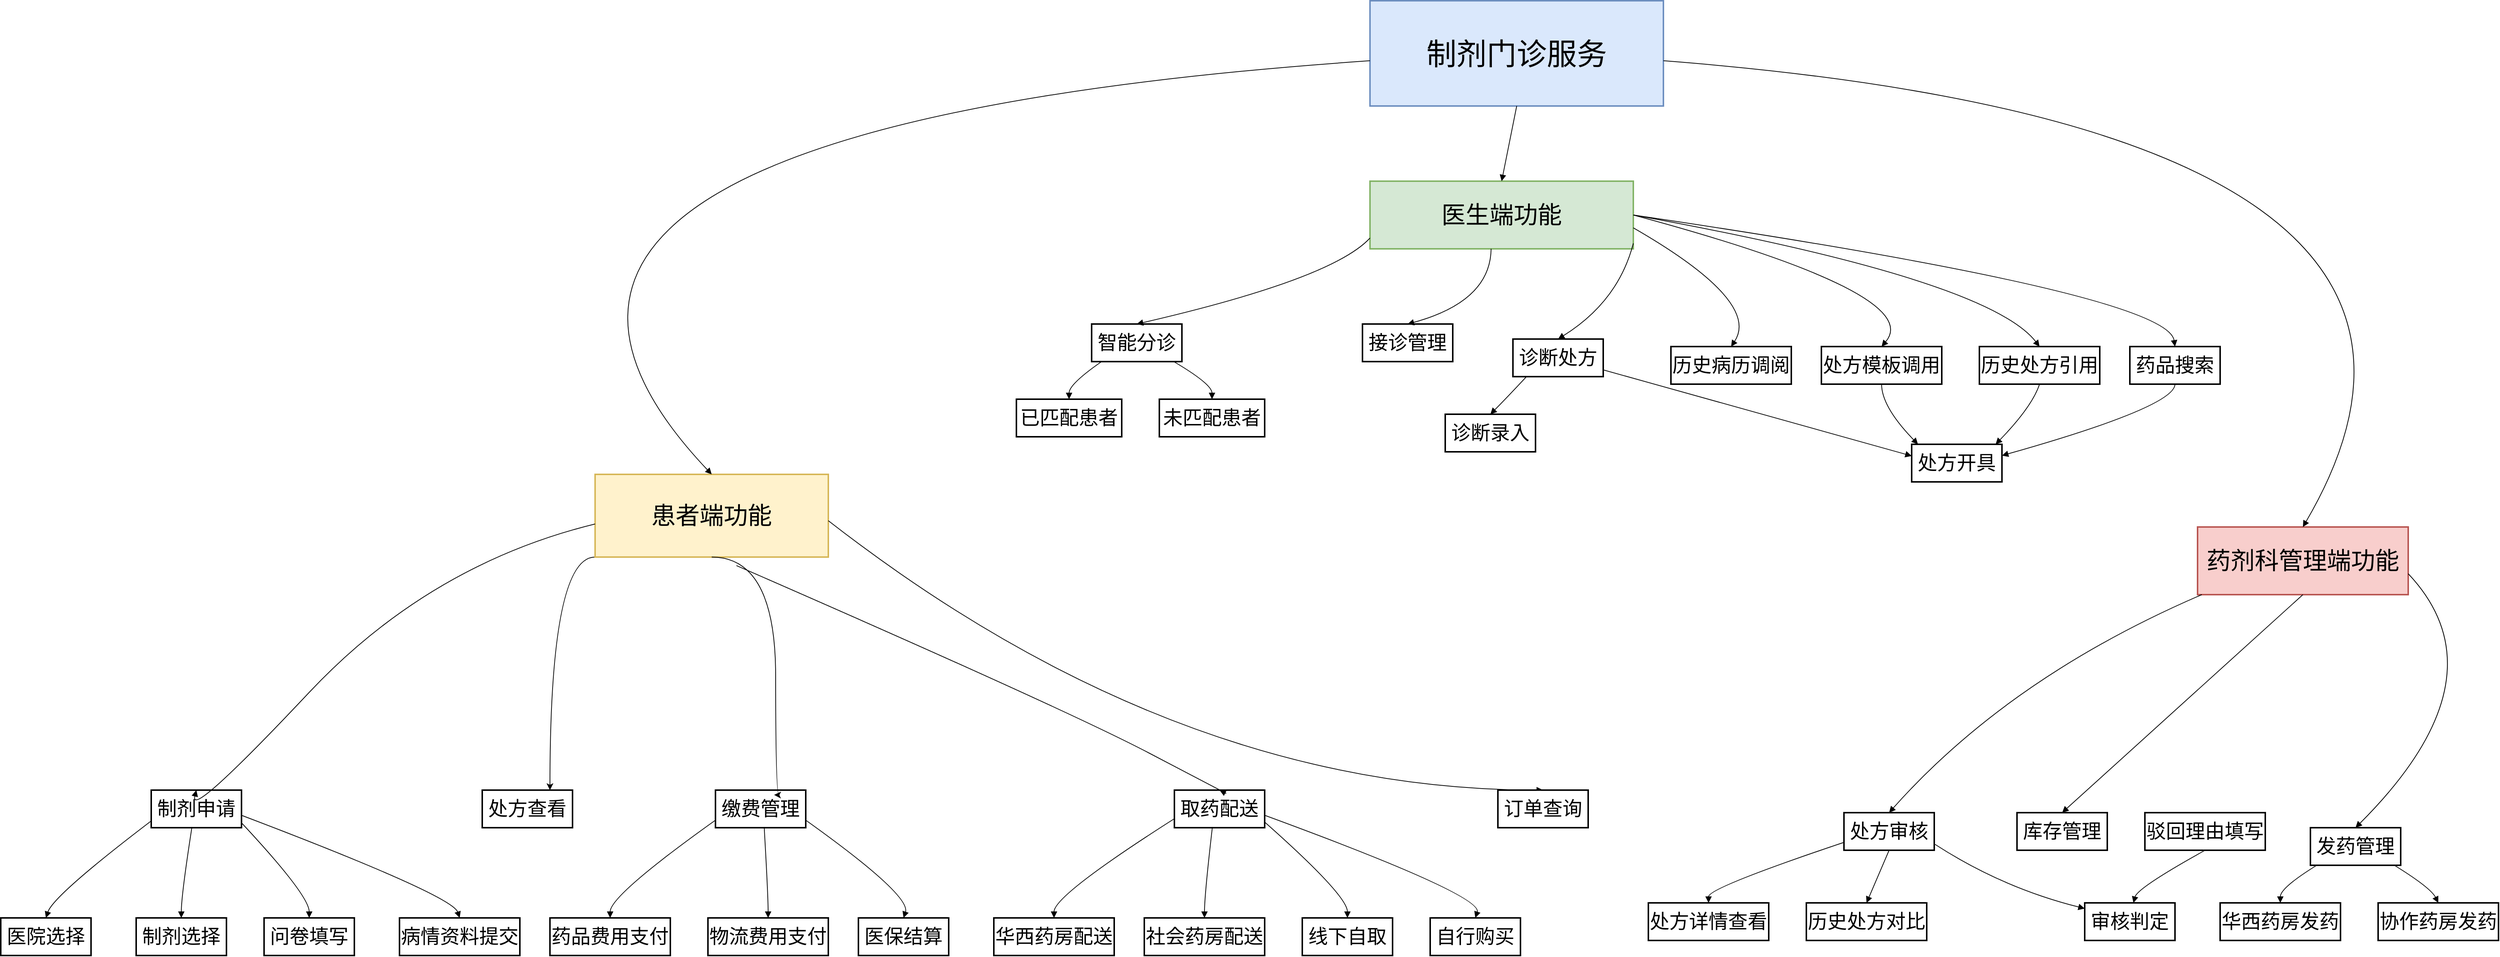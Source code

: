 <mxfile version="27.1.3" pages="2">
  <diagram name="第 1 页" id="2c6VAiDTs5uEBKU6EWW7">
    <mxGraphModel dx="3466" dy="1726" grid="1" gridSize="10" guides="1" tooltips="1" connect="1" arrows="1" fold="1" page="1" pageScale="1" pageWidth="827" pageHeight="1169" math="0" shadow="0">
      <root>
        <mxCell id="0" />
        <mxCell id="1" parent="0" />
        <mxCell id="IF8sYzZvy4wnzW-4cJR5-2" value="制剂门诊服务" style="whiteSpace=wrap;strokeWidth=2;fontSize=40;fillColor=#dae8fc;strokeColor=#6c8ebf;" vertex="1" parent="1">
          <mxGeometry x="2270" y="30" width="390" height="140" as="geometry" />
        </mxCell>
        <mxCell id="IF8sYzZvy4wnzW-4cJR5-90" style="edgeStyle=orthogonalEdgeStyle;rounded=0;orthogonalLoop=1;jettySize=auto;html=1;entryX=0.75;entryY=0;entryDx=0;entryDy=0;curved=1;exitX=0;exitY=1;exitDx=0;exitDy=0;" edge="1" parent="1" source="IF8sYzZvy4wnzW-4cJR5-3" target="IF8sYzZvy4wnzW-4cJR5-7">
          <mxGeometry relative="1" as="geometry">
            <Array as="points">
              <mxPoint x="1180" y="770" />
            </Array>
          </mxGeometry>
        </mxCell>
        <mxCell id="IF8sYzZvy4wnzW-4cJR5-3" value="患者端功能" style="whiteSpace=wrap;strokeWidth=2;fillColor=#fff2cc;strokeColor=#d6b656;fontSize=32;" vertex="1" parent="1">
          <mxGeometry x="1240" y="660" width="310" height="110" as="geometry" />
        </mxCell>
        <mxCell id="IF8sYzZvy4wnzW-4cJR5-4" value="医生端功能" style="whiteSpace=wrap;strokeWidth=2;fillColor=#d5e8d4;strokeColor=#82b366;fontSize=32;" vertex="1" parent="1">
          <mxGeometry x="2270" y="270" width="350" height="90" as="geometry" />
        </mxCell>
        <mxCell id="IF8sYzZvy4wnzW-4cJR5-5" value="药剂科管理端功能" style="whiteSpace=wrap;strokeWidth=2;fillColor=#f8cecc;strokeColor=#b85450;fontSize=32;" vertex="1" parent="1">
          <mxGeometry x="3370" y="730" width="280" height="90" as="geometry" />
        </mxCell>
        <mxCell id="IF8sYzZvy4wnzW-4cJR5-6" value="制剂申请" style="whiteSpace=wrap;strokeWidth=2;fontSize=26;" vertex="1" parent="1">
          <mxGeometry x="650" y="1080" width="120" height="50" as="geometry" />
        </mxCell>
        <mxCell id="IF8sYzZvy4wnzW-4cJR5-7" value="处方查看" style="whiteSpace=wrap;strokeWidth=2;fontSize=26;" vertex="1" parent="1">
          <mxGeometry x="1090" y="1080" width="120" height="50" as="geometry" />
        </mxCell>
        <mxCell id="IF8sYzZvy4wnzW-4cJR5-8" value="缴费管理" style="whiteSpace=wrap;strokeWidth=2;fontSize=26;" vertex="1" parent="1">
          <mxGeometry x="1400" y="1080" width="120" height="50" as="geometry" />
        </mxCell>
        <mxCell id="IF8sYzZvy4wnzW-4cJR5-9" value="取药配送" style="whiteSpace=wrap;strokeWidth=2;fontSize=26;" vertex="1" parent="1">
          <mxGeometry x="2010" y="1080" width="120" height="50" as="geometry" />
        </mxCell>
        <mxCell id="IF8sYzZvy4wnzW-4cJR5-11" value="医院选择" style="whiteSpace=wrap;strokeWidth=2;fontSize=26;" vertex="1" parent="1">
          <mxGeometry x="450" y="1250" width="120" height="50" as="geometry" />
        </mxCell>
        <mxCell id="IF8sYzZvy4wnzW-4cJR5-12" value="制剂选择" style="whiteSpace=wrap;strokeWidth=2;fontSize=26;" vertex="1" parent="1">
          <mxGeometry x="630" y="1250" width="120" height="50" as="geometry" />
        </mxCell>
        <mxCell id="IF8sYzZvy4wnzW-4cJR5-13" value="问卷填写" style="whiteSpace=wrap;strokeWidth=2;fontSize=26;" vertex="1" parent="1">
          <mxGeometry x="800" y="1250" width="120" height="50" as="geometry" />
        </mxCell>
        <mxCell id="IF8sYzZvy4wnzW-4cJR5-14" value="病情资料提交" style="whiteSpace=wrap;strokeWidth=2;fontSize=26;" vertex="1" parent="1">
          <mxGeometry x="980" y="1250" width="160" height="50" as="geometry" />
        </mxCell>
        <mxCell id="IF8sYzZvy4wnzW-4cJR5-15" value="药品费用支付" style="whiteSpace=wrap;strokeWidth=2;fontSize=26;" vertex="1" parent="1">
          <mxGeometry x="1180" y="1250" width="160" height="50" as="geometry" />
        </mxCell>
        <mxCell id="IF8sYzZvy4wnzW-4cJR5-16" value="物流费用支付" style="whiteSpace=wrap;strokeWidth=2;fontSize=26;" vertex="1" parent="1">
          <mxGeometry x="1390" y="1250" width="160" height="50" as="geometry" />
        </mxCell>
        <mxCell id="IF8sYzZvy4wnzW-4cJR5-17" value="医保结算" style="whiteSpace=wrap;strokeWidth=2;fontSize=26;" vertex="1" parent="1">
          <mxGeometry x="1590" y="1250" width="120" height="50" as="geometry" />
        </mxCell>
        <mxCell id="IF8sYzZvy4wnzW-4cJR5-18" value="华西药房配送" style="whiteSpace=wrap;strokeWidth=2;fontSize=26;" vertex="1" parent="1">
          <mxGeometry x="1770" y="1250" width="160" height="50" as="geometry" />
        </mxCell>
        <mxCell id="IF8sYzZvy4wnzW-4cJR5-19" value="社会药房配送" style="whiteSpace=wrap;strokeWidth=2;fontSize=26;" vertex="1" parent="1">
          <mxGeometry x="1970" y="1250" width="160" height="50" as="geometry" />
        </mxCell>
        <mxCell id="IF8sYzZvy4wnzW-4cJR5-20" value="线下自取" style="whiteSpace=wrap;strokeWidth=2;fontSize=26;" vertex="1" parent="1">
          <mxGeometry x="2180" y="1250" width="120" height="50" as="geometry" />
        </mxCell>
        <mxCell id="IF8sYzZvy4wnzW-4cJR5-21" value="自行购买" style="whiteSpace=wrap;strokeWidth=2;fontSize=26;" vertex="1" parent="1">
          <mxGeometry x="2350" y="1250" width="120" height="50" as="geometry" />
        </mxCell>
        <mxCell id="IF8sYzZvy4wnzW-4cJR5-22" value="智能分诊" style="whiteSpace=wrap;strokeWidth=2;fontSize=26;" vertex="1" parent="1">
          <mxGeometry x="1900" y="460" width="120" height="50" as="geometry" />
        </mxCell>
        <mxCell id="IF8sYzZvy4wnzW-4cJR5-23" value="接诊管理" style="whiteSpace=wrap;strokeWidth=2;fontSize=26;" vertex="1" parent="1">
          <mxGeometry x="2260" y="460" width="120" height="50" as="geometry" />
        </mxCell>
        <mxCell id="IF8sYzZvy4wnzW-4cJR5-24" value="诊断处方" style="whiteSpace=wrap;strokeWidth=2;fontSize=26;" vertex="1" parent="1">
          <mxGeometry x="2460" y="480" width="120" height="50" as="geometry" />
        </mxCell>
        <mxCell id="IF8sYzZvy4wnzW-4cJR5-25" value="历史病历调阅" style="whiteSpace=wrap;strokeWidth=2;fontSize=26;" vertex="1" parent="1">
          <mxGeometry x="2670" y="490" width="160" height="50" as="geometry" />
        </mxCell>
        <mxCell id="IF8sYzZvy4wnzW-4cJR5-26" value="已匹配患者" style="whiteSpace=wrap;strokeWidth=2;fontSize=26;" vertex="1" parent="1">
          <mxGeometry x="1800" y="560" width="140" height="50" as="geometry" />
        </mxCell>
        <mxCell id="IF8sYzZvy4wnzW-4cJR5-27" value="未匹配患者" style="whiteSpace=wrap;strokeWidth=2;fontSize=26;" vertex="1" parent="1">
          <mxGeometry x="1990" y="560" width="140" height="50" as="geometry" />
        </mxCell>
        <mxCell id="IF8sYzZvy4wnzW-4cJR5-28" value="诊断录入" style="whiteSpace=wrap;strokeWidth=2;fontSize=26;" vertex="1" parent="1">
          <mxGeometry x="2370" y="580" width="120" height="50" as="geometry" />
        </mxCell>
        <mxCell id="IF8sYzZvy4wnzW-4cJR5-29" value="处方开具" style="whiteSpace=wrap;strokeWidth=2;fontSize=26;" vertex="1" parent="1">
          <mxGeometry x="2990" y="620" width="120" height="50" as="geometry" />
        </mxCell>
        <mxCell id="IF8sYzZvy4wnzW-4cJR5-30" value="处方模板调用" style="whiteSpace=wrap;strokeWidth=2;fontSize=26;" vertex="1" parent="1">
          <mxGeometry x="2870" y="490" width="160" height="50" as="geometry" />
        </mxCell>
        <mxCell id="IF8sYzZvy4wnzW-4cJR5-31" value="历史处方引用" style="whiteSpace=wrap;strokeWidth=2;fontSize=26;" vertex="1" parent="1">
          <mxGeometry x="3080" y="490" width="160" height="50" as="geometry" />
        </mxCell>
        <mxCell id="IF8sYzZvy4wnzW-4cJR5-32" value="药品搜索" style="whiteSpace=wrap;strokeWidth=2;fontSize=26;" vertex="1" parent="1">
          <mxGeometry x="3280" y="490" width="120" height="50" as="geometry" />
        </mxCell>
        <mxCell id="IF8sYzZvy4wnzW-4cJR5-33" value="处方审核" style="whiteSpace=wrap;strokeWidth=2;fontSize=26;" vertex="1" parent="1">
          <mxGeometry x="2900" y="1110" width="120" height="50" as="geometry" />
        </mxCell>
        <mxCell id="IF8sYzZvy4wnzW-4cJR5-34" value="库存管理" style="whiteSpace=wrap;strokeWidth=2;fontSize=26;" vertex="1" parent="1">
          <mxGeometry x="3130" y="1110" width="120" height="50" as="geometry" />
        </mxCell>
        <mxCell id="IF8sYzZvy4wnzW-4cJR5-35" value="发药管理" style="whiteSpace=wrap;strokeWidth=2;fontSize=26;" vertex="1" parent="1">
          <mxGeometry x="3520" y="1130" width="120" height="50" as="geometry" />
        </mxCell>
        <mxCell id="IF8sYzZvy4wnzW-4cJR5-36" value="处方详情查看" style="whiteSpace=wrap;strokeWidth=2;fontSize=26;" vertex="1" parent="1">
          <mxGeometry x="2640" y="1230" width="160" height="50" as="geometry" />
        </mxCell>
        <mxCell id="IF8sYzZvy4wnzW-4cJR5-37" value="历史处方对比" style="whiteSpace=wrap;strokeWidth=2;fontSize=26;" vertex="1" parent="1">
          <mxGeometry x="2850" y="1230" width="160" height="50" as="geometry" />
        </mxCell>
        <mxCell id="IF8sYzZvy4wnzW-4cJR5-38" value="审核判定" style="whiteSpace=wrap;strokeWidth=2;fontSize=26;" vertex="1" parent="1">
          <mxGeometry x="3220" y="1230" width="120" height="50" as="geometry" />
        </mxCell>
        <mxCell id="IF8sYzZvy4wnzW-4cJR5-39" value="驳回理由填写" style="whiteSpace=wrap;strokeWidth=2;fontSize=26;" vertex="1" parent="1">
          <mxGeometry x="3300" y="1110" width="160" height="50" as="geometry" />
        </mxCell>
        <mxCell id="IF8sYzZvy4wnzW-4cJR5-40" value="华西药房发药" style="whiteSpace=wrap;strokeWidth=2;fontSize=26;" vertex="1" parent="1">
          <mxGeometry x="3400" y="1230" width="160" height="50" as="geometry" />
        </mxCell>
        <mxCell id="IF8sYzZvy4wnzW-4cJR5-41" value="协作药房发药" style="whiteSpace=wrap;strokeWidth=2;fontSize=26;" vertex="1" parent="1">
          <mxGeometry x="3610" y="1230" width="160" height="50" as="geometry" />
        </mxCell>
        <mxCell id="IF8sYzZvy4wnzW-4cJR5-42" value="" style="curved=1;startArrow=none;endArrow=block;exitX=0;exitY=0.57;entryX=0.5;entryY=0;rounded=0;" edge="1" parent="1" source="IF8sYzZvy4wnzW-4cJR5-2" target="IF8sYzZvy4wnzW-4cJR5-3">
          <mxGeometry relative="1" as="geometry">
            <Array as="points">
              <mxPoint x="960" y="200" />
            </Array>
          </mxGeometry>
        </mxCell>
        <mxCell id="IF8sYzZvy4wnzW-4cJR5-43" value="" style="curved=1;startArrow=none;endArrow=block;exitX=0.5;exitY=1;entryX=0.5;entryY=0;rounded=0;" edge="1" parent="1" source="IF8sYzZvy4wnzW-4cJR5-2" target="IF8sYzZvy4wnzW-4cJR5-4">
          <mxGeometry relative="1" as="geometry">
            <Array as="points" />
          </mxGeometry>
        </mxCell>
        <mxCell id="IF8sYzZvy4wnzW-4cJR5-44" value="" style="curved=1;startArrow=none;endArrow=block;exitX=1;exitY=0.57;entryX=0.5;entryY=0;rounded=0;" edge="1" parent="1" source="IF8sYzZvy4wnzW-4cJR5-2" target="IF8sYzZvy4wnzW-4cJR5-5">
          <mxGeometry relative="1" as="geometry">
            <Array as="points">
              <mxPoint x="3820" y="200" />
            </Array>
          </mxGeometry>
        </mxCell>
        <mxCell id="IF8sYzZvy4wnzW-4cJR5-45" value="" style="curved=1;startArrow=none;endArrow=block;exitX=0;exitY=0.6;entryX=0.5;entryY=0;rounded=0;" edge="1" parent="1" source="IF8sYzZvy4wnzW-4cJR5-3" target="IF8sYzZvy4wnzW-4cJR5-6">
          <mxGeometry relative="1" as="geometry">
            <Array as="points">
              <mxPoint x="1020" y="780" />
              <mxPoint x="700" y="1120" />
            </Array>
          </mxGeometry>
        </mxCell>
        <mxCell id="IF8sYzZvy4wnzW-4cJR5-48" value="" style="curved=1;startArrow=none;endArrow=block;exitX=0.606;exitY=1.103;entryX=0.5;entryY=0;rounded=0;entryDx=0;entryDy=0;exitDx=0;exitDy=0;exitPerimeter=0;" edge="1" parent="1" source="IF8sYzZvy4wnzW-4cJR5-3" target="IF8sYzZvy4wnzW-4cJR5-9">
          <mxGeometry relative="1" as="geometry">
            <Array as="points">
              <mxPoint x="1860" y="970" />
              <mxPoint x="2090" y="1090" />
            </Array>
            <mxPoint x="1585" y="650" as="sourcePoint" />
            <mxPoint x="2155" y="980" as="targetPoint" />
          </mxGeometry>
        </mxCell>
        <mxCell id="IF8sYzZvy4wnzW-4cJR5-50" value="" style="curved=1;startArrow=none;endArrow=block;exitX=0;exitY=0.82;entryX=0.5;entryY=0;rounded=0;fontSize=26;" edge="1" parent="1" source="IF8sYzZvy4wnzW-4cJR5-6" target="IF8sYzZvy4wnzW-4cJR5-11">
          <mxGeometry relative="1" as="geometry">
            <Array as="points">
              <mxPoint x="520" y="1220" />
            </Array>
          </mxGeometry>
        </mxCell>
        <mxCell id="IF8sYzZvy4wnzW-4cJR5-51" value="" style="curved=1;startArrow=none;endArrow=block;exitX=0.45;exitY=1;entryX=0.5;entryY=0;rounded=0;fontSize=26;" edge="1" parent="1" source="IF8sYzZvy4wnzW-4cJR5-6" target="IF8sYzZvy4wnzW-4cJR5-12">
          <mxGeometry relative="1" as="geometry">
            <Array as="points">
              <mxPoint x="690" y="1220" />
            </Array>
          </mxGeometry>
        </mxCell>
        <mxCell id="IF8sYzZvy4wnzW-4cJR5-52" value="" style="curved=1;startArrow=none;endArrow=block;exitX=1;exitY=0.87;entryX=0.5;entryY=0;rounded=0;fontSize=26;" edge="1" parent="1" source="IF8sYzZvy4wnzW-4cJR5-6" target="IF8sYzZvy4wnzW-4cJR5-13">
          <mxGeometry relative="1" as="geometry">
            <Array as="points">
              <mxPoint x="860" y="1220" />
            </Array>
          </mxGeometry>
        </mxCell>
        <mxCell id="IF8sYzZvy4wnzW-4cJR5-53" value="" style="curved=1;startArrow=none;endArrow=block;exitX=1;exitY=0.67;entryX=0.5;entryY=0;rounded=0;fontSize=26;" edge="1" parent="1" source="IF8sYzZvy4wnzW-4cJR5-6" target="IF8sYzZvy4wnzW-4cJR5-14">
          <mxGeometry relative="1" as="geometry">
            <Array as="points">
              <mxPoint x="1050" y="1220" />
            </Array>
          </mxGeometry>
        </mxCell>
        <mxCell id="IF8sYzZvy4wnzW-4cJR5-54" value="" style="curved=1;startArrow=none;endArrow=block;exitX=0;exitY=0.8;entryX=0.5;entryY=0;rounded=0;fontSize=26;" edge="1" parent="1" source="IF8sYzZvy4wnzW-4cJR5-8" target="IF8sYzZvy4wnzW-4cJR5-15">
          <mxGeometry relative="1" as="geometry">
            <Array as="points">
              <mxPoint x="1260" y="1220" />
            </Array>
          </mxGeometry>
        </mxCell>
        <mxCell id="IF8sYzZvy4wnzW-4cJR5-55" value="" style="curved=1;startArrow=none;endArrow=block;exitX=0.54;exitY=1;entryX=0.5;entryY=0;rounded=0;fontSize=26;" edge="1" parent="1" source="IF8sYzZvy4wnzW-4cJR5-8" target="IF8sYzZvy4wnzW-4cJR5-16">
          <mxGeometry relative="1" as="geometry">
            <Array as="points">
              <mxPoint x="1470" y="1220" />
            </Array>
          </mxGeometry>
        </mxCell>
        <mxCell id="IF8sYzZvy4wnzW-4cJR5-56" value="" style="curved=1;startArrow=none;endArrow=block;exitX=1;exitY=0.8;entryX=0.5;entryY=0;rounded=0;fontSize=26;" edge="1" parent="1" source="IF8sYzZvy4wnzW-4cJR5-8" target="IF8sYzZvy4wnzW-4cJR5-17">
          <mxGeometry relative="1" as="geometry">
            <Array as="points">
              <mxPoint x="1660" y="1220" />
            </Array>
          </mxGeometry>
        </mxCell>
        <mxCell id="IF8sYzZvy4wnzW-4cJR5-57" value="" style="curved=1;startArrow=none;endArrow=block;exitX=0;exitY=0.76;entryX=0.5;entryY=0;rounded=0;fontSize=26;" edge="1" parent="1" source="IF8sYzZvy4wnzW-4cJR5-9" target="IF8sYzZvy4wnzW-4cJR5-18">
          <mxGeometry relative="1" as="geometry">
            <Array as="points">
              <mxPoint x="1850" y="1220" />
            </Array>
          </mxGeometry>
        </mxCell>
        <mxCell id="IF8sYzZvy4wnzW-4cJR5-58" value="" style="curved=1;startArrow=none;endArrow=block;exitX=0.42;exitY=1;entryX=0.5;entryY=0;rounded=0;fontSize=26;" edge="1" parent="1" source="IF8sYzZvy4wnzW-4cJR5-9" target="IF8sYzZvy4wnzW-4cJR5-19">
          <mxGeometry relative="1" as="geometry">
            <Array as="points">
              <mxPoint x="2050" y="1220" />
            </Array>
          </mxGeometry>
        </mxCell>
        <mxCell id="IF8sYzZvy4wnzW-4cJR5-59" value="" style="curved=1;startArrow=none;endArrow=block;exitX=1;exitY=0.85;entryX=0.5;entryY=0;rounded=0;fontSize=26;" edge="1" parent="1" source="IF8sYzZvy4wnzW-4cJR5-9" target="IF8sYzZvy4wnzW-4cJR5-20">
          <mxGeometry relative="1" as="geometry">
            <Array as="points">
              <mxPoint x="2240" y="1220" />
            </Array>
          </mxGeometry>
        </mxCell>
        <mxCell id="IF8sYzZvy4wnzW-4cJR5-60" value="" style="curved=1;startArrow=none;endArrow=block;exitX=1;exitY=0.67;entryX=0.5;entryY=0;rounded=0;fontSize=26;" edge="1" parent="1" source="IF8sYzZvy4wnzW-4cJR5-9" target="IF8sYzZvy4wnzW-4cJR5-21">
          <mxGeometry relative="1" as="geometry">
            <Array as="points">
              <mxPoint x="2420" y="1220" />
            </Array>
          </mxGeometry>
        </mxCell>
        <mxCell id="IF8sYzZvy4wnzW-4cJR5-61" value="" style="curved=1;startArrow=none;endArrow=block;exitX=0;exitY=0.84;entryX=0.5;entryY=0;rounded=0;" edge="1" parent="1" source="IF8sYzZvy4wnzW-4cJR5-4" target="IF8sYzZvy4wnzW-4cJR5-22">
          <mxGeometry relative="1" as="geometry">
            <Array as="points">
              <mxPoint x="2220" y="400" />
            </Array>
          </mxGeometry>
        </mxCell>
        <mxCell id="IF8sYzZvy4wnzW-4cJR5-62" value="" style="curved=1;startArrow=none;endArrow=block;exitX=0.46;exitY=1;entryX=0.5;entryY=0;rounded=0;" edge="1" parent="1" source="IF8sYzZvy4wnzW-4cJR5-4" target="IF8sYzZvy4wnzW-4cJR5-23">
          <mxGeometry relative="1" as="geometry">
            <Array as="points">
              <mxPoint x="2430" y="430" />
            </Array>
          </mxGeometry>
        </mxCell>
        <mxCell id="IF8sYzZvy4wnzW-4cJR5-63" value="" style="curved=1;startArrow=none;endArrow=block;exitX=1;exitY=0.92;rounded=0;entryX=0.5;entryY=0;entryDx=0;entryDy=0;" edge="1" parent="1" source="IF8sYzZvy4wnzW-4cJR5-4" target="IF8sYzZvy4wnzW-4cJR5-24">
          <mxGeometry relative="1" as="geometry">
            <Array as="points">
              <mxPoint x="2600" y="430" />
            </Array>
            <mxPoint x="2560" y="460" as="targetPoint" />
          </mxGeometry>
        </mxCell>
        <mxCell id="IF8sYzZvy4wnzW-4cJR5-64" value="" style="curved=1;startArrow=none;endArrow=block;exitX=1;exitY=0.69;entryX=0.5;entryY=0;rounded=0;" edge="1" parent="1" source="IF8sYzZvy4wnzW-4cJR5-4" target="IF8sYzZvy4wnzW-4cJR5-25">
          <mxGeometry relative="1" as="geometry">
            <Array as="points">
              <mxPoint x="2790" y="430" />
            </Array>
          </mxGeometry>
        </mxCell>
        <mxCell id="IF8sYzZvy4wnzW-4cJR5-65" value="" style="curved=1;startArrow=none;endArrow=block;exitX=0.11;exitY=1;entryX=0.5;entryY=0;rounded=0;fontSize=26;" edge="1" parent="1" source="IF8sYzZvy4wnzW-4cJR5-22" target="IF8sYzZvy4wnzW-4cJR5-26">
          <mxGeometry relative="1" as="geometry">
            <Array as="points">
              <mxPoint x="1870" y="540" />
            </Array>
          </mxGeometry>
        </mxCell>
        <mxCell id="IF8sYzZvy4wnzW-4cJR5-66" value="" style="curved=1;startArrow=none;endArrow=block;exitX=0.91;exitY=1;entryX=0.5;entryY=0;rounded=0;fontSize=26;" edge="1" parent="1" source="IF8sYzZvy4wnzW-4cJR5-22" target="IF8sYzZvy4wnzW-4cJR5-27">
          <mxGeometry relative="1" as="geometry">
            <Array as="points">
              <mxPoint x="2060" y="540" />
            </Array>
          </mxGeometry>
        </mxCell>
        <mxCell id="IF8sYzZvy4wnzW-4cJR5-67" value="" style="curved=1;startArrow=none;endArrow=block;exitX=0.15;exitY=1;entryX=0.5;entryY=0;rounded=0;fontSize=26;" edge="1" parent="1" source="IF8sYzZvy4wnzW-4cJR5-24" target="IF8sYzZvy4wnzW-4cJR5-28">
          <mxGeometry relative="1" as="geometry">
            <Array as="points">
              <mxPoint x="2450" y="560" />
            </Array>
          </mxGeometry>
        </mxCell>
        <mxCell id="IF8sYzZvy4wnzW-4cJR5-68" value="" style="curved=1;startArrow=none;endArrow=block;exitX=1;exitY=0.82;entryX=0;entryY=0.31;rounded=0;fontSize=26;" edge="1" parent="1" source="IF8sYzZvy4wnzW-4cJR5-24" target="IF8sYzZvy4wnzW-4cJR5-29">
          <mxGeometry relative="1" as="geometry">
            <Array as="points">
              <mxPoint x="2720" y="560" />
            </Array>
          </mxGeometry>
        </mxCell>
        <mxCell id="IF8sYzZvy4wnzW-4cJR5-69" value="" style="curved=1;startArrow=none;endArrow=block;exitX=0.5;exitY=1;entryX=0.07;entryY=0;rounded=0;fontSize=26;" edge="1" parent="1" source="IF8sYzZvy4wnzW-4cJR5-30" target="IF8sYzZvy4wnzW-4cJR5-29">
          <mxGeometry relative="1" as="geometry">
            <Array as="points">
              <mxPoint x="2950" y="570" />
            </Array>
          </mxGeometry>
        </mxCell>
        <mxCell id="IF8sYzZvy4wnzW-4cJR5-70" value="" style="curved=1;startArrow=none;endArrow=block;exitX=0.5;exitY=1;entryX=0.93;entryY=0;rounded=0;fontSize=26;" edge="1" parent="1" source="IF8sYzZvy4wnzW-4cJR5-31" target="IF8sYzZvy4wnzW-4cJR5-29">
          <mxGeometry relative="1" as="geometry">
            <Array as="points">
              <mxPoint x="3150" y="570" />
            </Array>
          </mxGeometry>
        </mxCell>
        <mxCell id="IF8sYzZvy4wnzW-4cJR5-71" value="" style="curved=1;startArrow=none;endArrow=block;exitX=0.5;exitY=1;entryX=1;entryY=0.3;rounded=0;fontSize=26;" edge="1" parent="1" source="IF8sYzZvy4wnzW-4cJR5-32" target="IF8sYzZvy4wnzW-4cJR5-29">
          <mxGeometry relative="1" as="geometry">
            <Array as="points">
              <mxPoint x="3340" y="570" />
            </Array>
          </mxGeometry>
        </mxCell>
        <mxCell id="IF8sYzZvy4wnzW-4cJR5-72" value="" style="curved=1;startArrow=none;endArrow=block;exitX=0.02;exitY=1;entryX=0.5;entryY=0;rounded=0;" edge="1" parent="1" source="IF8sYzZvy4wnzW-4cJR5-5" target="IF8sYzZvy4wnzW-4cJR5-33">
          <mxGeometry relative="1" as="geometry">
            <Array as="points">
              <mxPoint x="3120" y="930" />
            </Array>
          </mxGeometry>
        </mxCell>
        <mxCell id="IF8sYzZvy4wnzW-4cJR5-73" value="" style="curved=1;startArrow=none;endArrow=block;exitX=0.5;exitY=1;entryX=0.5;entryY=0;rounded=0;" edge="1" parent="1" source="IF8sYzZvy4wnzW-4cJR5-5" target="IF8sYzZvy4wnzW-4cJR5-34">
          <mxGeometry relative="1" as="geometry">
            <Array as="points" />
          </mxGeometry>
        </mxCell>
        <mxCell id="IF8sYzZvy4wnzW-4cJR5-74" value="" style="curved=1;startArrow=none;endArrow=block;exitX=1;exitY=0.69;entryX=0.5;entryY=0;rounded=0;" edge="1" parent="1" source="IF8sYzZvy4wnzW-4cJR5-5" target="IF8sYzZvy4wnzW-4cJR5-35">
          <mxGeometry relative="1" as="geometry">
            <Array as="points">
              <mxPoint x="3780" y="930" />
            </Array>
          </mxGeometry>
        </mxCell>
        <mxCell id="IF8sYzZvy4wnzW-4cJR5-75" value="" style="curved=1;startArrow=none;endArrow=block;exitX=0;exitY=0.79;entryX=0.5;entryY=0;rounded=0;fontSize=26;" edge="1" parent="1" source="IF8sYzZvy4wnzW-4cJR5-33" target="IF8sYzZvy4wnzW-4cJR5-36">
          <mxGeometry relative="1" as="geometry">
            <Array as="points">
              <mxPoint x="2720" y="1210" />
            </Array>
          </mxGeometry>
        </mxCell>
        <mxCell id="IF8sYzZvy4wnzW-4cJR5-76" value="" style="curved=1;startArrow=none;endArrow=block;exitX=0.5;exitY=1;entryX=0.5;entryY=0;rounded=0;fontSize=26;" edge="1" parent="1" source="IF8sYzZvy4wnzW-4cJR5-33" target="IF8sYzZvy4wnzW-4cJR5-37">
          <mxGeometry relative="1" as="geometry">
            <Array as="points" />
          </mxGeometry>
        </mxCell>
        <mxCell id="IF8sYzZvy4wnzW-4cJR5-77" value="" style="curved=1;startArrow=none;endArrow=block;exitX=1;exitY=0.83;entryX=0;entryY=0.15;rounded=0;fontSize=26;" edge="1" parent="1" source="IF8sYzZvy4wnzW-4cJR5-33" target="IF8sYzZvy4wnzW-4cJR5-38">
          <mxGeometry relative="1" as="geometry">
            <Array as="points">
              <mxPoint x="3110" y="1210" />
            </Array>
          </mxGeometry>
        </mxCell>
        <mxCell id="IF8sYzZvy4wnzW-4cJR5-78" value="" style="curved=1;startArrow=none;endArrow=block;exitX=0.5;exitY=1;entryX=0.54;entryY=0;rounded=0;fontSize=26;" edge="1" parent="1" source="IF8sYzZvy4wnzW-4cJR5-39" target="IF8sYzZvy4wnzW-4cJR5-38">
          <mxGeometry relative="1" as="geometry">
            <Array as="points">
              <mxPoint x="3290" y="1210" />
            </Array>
          </mxGeometry>
        </mxCell>
        <mxCell id="IF8sYzZvy4wnzW-4cJR5-79" value="" style="curved=1;startArrow=none;endArrow=block;exitX=0.07;exitY=1;entryX=0.5;entryY=0;rounded=0;fontSize=26;" edge="1" parent="1" source="IF8sYzZvy4wnzW-4cJR5-35" target="IF8sYzZvy4wnzW-4cJR5-40">
          <mxGeometry relative="1" as="geometry">
            <Array as="points">
              <mxPoint x="3480" y="1210" />
            </Array>
          </mxGeometry>
        </mxCell>
        <mxCell id="IF8sYzZvy4wnzW-4cJR5-80" value="" style="curved=1;startArrow=none;endArrow=block;exitX=0.93;exitY=1;entryX=0.5;entryY=0;rounded=0;fontSize=26;" edge="1" parent="1" source="IF8sYzZvy4wnzW-4cJR5-35" target="IF8sYzZvy4wnzW-4cJR5-41">
          <mxGeometry relative="1" as="geometry">
            <Array as="points">
              <mxPoint x="3680" y="1210" />
            </Array>
          </mxGeometry>
        </mxCell>
        <mxCell id="IF8sYzZvy4wnzW-4cJR5-81" value="" style="curved=1;startArrow=none;endArrow=block;exitX=1;exitY=0.56;entryX=0.5;entryY=0;rounded=0;entryDx=0;entryDy=0;" edge="1" parent="1" source="IF8sYzZvy4wnzW-4cJR5-3" target="IF8sYzZvy4wnzW-4cJR5-10">
          <mxGeometry relative="1" as="geometry">
            <Array as="points">
              <mxPoint x="2010" y="1080" />
            </Array>
            <mxPoint x="1461" y="1070" as="sourcePoint" />
            <mxPoint x="2507" y="1144" as="targetPoint" />
          </mxGeometry>
        </mxCell>
        <mxCell id="IF8sYzZvy4wnzW-4cJR5-10" value="订单查询" style="whiteSpace=wrap;strokeWidth=2;fontSize=26;" vertex="1" parent="1">
          <mxGeometry x="2440" y="1080" width="120" height="50" as="geometry" />
        </mxCell>
        <mxCell id="IF8sYzZvy4wnzW-4cJR5-83" value="" style="curved=1;startArrow=none;endArrow=block;exitX=1;exitY=0.5;entryX=0.5;entryY=0;rounded=0;exitDx=0;exitDy=0;entryDx=0;entryDy=0;" edge="1" parent="1" source="IF8sYzZvy4wnzW-4cJR5-4" target="IF8sYzZvy4wnzW-4cJR5-30">
          <mxGeometry relative="1" as="geometry">
            <Array as="points">
              <mxPoint x="3010" y="420" />
            </Array>
            <mxPoint x="2730" y="370" as="sourcePoint" />
            <mxPoint x="2970" y="475" as="targetPoint" />
          </mxGeometry>
        </mxCell>
        <mxCell id="IF8sYzZvy4wnzW-4cJR5-84" value="" style="curved=1;startArrow=none;endArrow=block;exitX=1;exitY=0.5;entryX=0.5;entryY=0;rounded=0;entryDx=0;entryDy=0;exitDx=0;exitDy=0;" edge="1" parent="1" source="IF8sYzZvy4wnzW-4cJR5-4" target="IF8sYzZvy4wnzW-4cJR5-31">
          <mxGeometry relative="1" as="geometry">
            <Array as="points">
              <mxPoint x="3090" y="400" />
            </Array>
            <mxPoint x="2810" y="350" as="sourcePoint" />
            <mxPoint x="3050" y="455" as="targetPoint" />
          </mxGeometry>
        </mxCell>
        <mxCell id="IF8sYzZvy4wnzW-4cJR5-85" value="" style="curved=1;startArrow=none;endArrow=block;exitX=1;exitY=0.5;entryX=0.5;entryY=0;rounded=0;entryDx=0;entryDy=0;exitDx=0;exitDy=0;" edge="1" parent="1" source="IF8sYzZvy4wnzW-4cJR5-4" target="IF8sYzZvy4wnzW-4cJR5-32">
          <mxGeometry relative="1" as="geometry">
            <Array as="points">
              <mxPoint x="3330" y="420" />
            </Array>
            <mxPoint x="3050" y="370" as="sourcePoint" />
            <mxPoint x="3290" y="475" as="targetPoint" />
          </mxGeometry>
        </mxCell>
        <mxCell id="IF8sYzZvy4wnzW-4cJR5-91" style="edgeStyle=orthogonalEdgeStyle;rounded=0;orthogonalLoop=1;jettySize=auto;html=1;exitX=0.5;exitY=1;exitDx=0;exitDy=0;entryX=0.65;entryY=0.127;entryDx=0;entryDy=0;entryPerimeter=0;curved=1;" edge="1" parent="1" source="IF8sYzZvy4wnzW-4cJR5-3" target="IF8sYzZvy4wnzW-4cJR5-8">
          <mxGeometry relative="1" as="geometry">
            <Array as="points">
              <mxPoint x="1480" y="770" />
            </Array>
          </mxGeometry>
        </mxCell>
      </root>
    </mxGraphModel>
  </diagram>
  <diagram id="uFg7E_dFso2XeabN2RZW" name="第 2 页">
    <mxGraphModel dx="1436" dy="705" grid="1" gridSize="10" guides="1" tooltips="1" connect="1" arrows="1" fold="1" page="1" pageScale="1" pageWidth="827" pageHeight="1169" math="0" shadow="0">
      <root>
        <mxCell id="0" />
        <mxCell id="1" parent="0" />
        <mxCell id="XoKwE408zN5f4M1Wbg9F-1" value="用户进入合作专区" style="rounded=1;arcSize=20;strokeWidth=2" vertex="1" parent="1">
          <mxGeometry x="145" y="20" width="158" height="54" as="geometry" />
        </mxCell>
        <mxCell id="XoKwE408zN5f4M1Wbg9F-2" value="浏览商家列表" style="whiteSpace=wrap;strokeWidth=2;" vertex="1" parent="1">
          <mxGeometry x="146" y="124" width="156" height="54" as="geometry" />
        </mxCell>
        <mxCell id="XoKwE408zN5f4M1Wbg9F-3" value="选择商家" style="rhombus;strokeWidth=2;whiteSpace=wrap;" vertex="1" parent="1">
          <mxGeometry x="165" y="228" width="118" height="118" as="geometry" />
        </mxCell>
        <mxCell id="XoKwE408zN5f4M1Wbg9F-4" value="查看推荐套餐" style="whiteSpace=wrap;strokeWidth=2;" vertex="1" parent="1">
          <mxGeometry x="146" y="396" width="156" height="54" as="geometry" />
        </mxCell>
        <mxCell id="XoKwE408zN5f4M1Wbg9F-5" value="直接下单?" style="rhombus;strokeWidth=2;whiteSpace=wrap;" vertex="1" parent="1">
          <mxGeometry x="163" y="500" width="124" height="124" as="geometry" />
        </mxCell>
        <mxCell id="XoKwE408zN5f4M1Wbg9F-6" value="跳转外卖平台" style="whiteSpace=wrap;strokeWidth=2;" vertex="1" parent="1">
          <mxGeometry x="249" y="697" width="156" height="54" as="geometry" />
        </mxCell>
        <mxCell id="XoKwE408zN5f4M1Wbg9F-7" value="查看营养详情" style="whiteSpace=wrap;strokeWidth=2;" vertex="1" parent="1">
          <mxGeometry x="28" y="801" width="156" height="54" as="geometry" />
        </mxCell>
        <mxCell id="XoKwE408zN5f4M1Wbg9F-8" value="加入自定义餐单" style="whiteSpace=wrap;strokeWidth=2;" vertex="1" parent="1">
          <mxGeometry x="20" y="939" width="172" height="54" as="geometry" />
        </mxCell>
        <mxCell id="XoKwE408zN5f4M1Wbg9F-9" value="生成饮食记录" style="whiteSpace=wrap;strokeWidth=2;" vertex="1" parent="1">
          <mxGeometry x="43" y="1101" width="156" height="54" as="geometry" />
        </mxCell>
        <mxCell id="XoKwE408zN5f4M1Wbg9F-10" value="监听订单状态" style="whiteSpace=wrap;strokeWidth=2;" vertex="1" parent="1">
          <mxGeometry x="249" y="801" width="156" height="54" as="geometry" />
        </mxCell>
        <mxCell id="XoKwE408zN5f4M1Wbg9F-11" value="订单完成?" style="rhombus;strokeWidth=2;whiteSpace=wrap;" vertex="1" parent="1">
          <mxGeometry x="266" y="905" width="124" height="124" as="geometry" />
        </mxCell>
        <mxCell id="XoKwE408zN5f4M1Wbg9F-12" value="显示异常提示" style="whiteSpace=wrap;strokeWidth=2;" vertex="1" parent="1">
          <mxGeometry x="270" y="1101" width="156" height="54" as="geometry" />
        </mxCell>
        <mxCell id="XoKwE408zN5f4M1Wbg9F-13" value="同步到数据看板" style="whiteSpace=wrap;strokeWidth=2;" vertex="1" parent="1">
          <mxGeometry x="35" y="1205" width="172" height="54" as="geometry" />
        </mxCell>
        <mxCell id="XoKwE408zN5f4M1Wbg9F-14" value="" style="curved=1;startArrow=none;endArrow=block;exitX=0.5;exitY=1;entryX=0.5;entryY=0;rounded=0;" edge="1" parent="1" source="XoKwE408zN5f4M1Wbg9F-1" target="XoKwE408zN5f4M1Wbg9F-2">
          <mxGeometry relative="1" as="geometry">
            <Array as="points" />
          </mxGeometry>
        </mxCell>
        <mxCell id="XoKwE408zN5f4M1Wbg9F-15" value="" style="curved=1;startArrow=none;endArrow=block;exitX=0.5;exitY=1;entryX=0.5;entryY=0;rounded=0;" edge="1" parent="1" source="XoKwE408zN5f4M1Wbg9F-2" target="XoKwE408zN5f4M1Wbg9F-3">
          <mxGeometry relative="1" as="geometry">
            <Array as="points" />
          </mxGeometry>
        </mxCell>
        <mxCell id="XoKwE408zN5f4M1Wbg9F-16" value="" style="curved=1;startArrow=none;endArrow=block;exitX=0.5;exitY=1;entryX=0.5;entryY=0;rounded=0;" edge="1" parent="1" source="XoKwE408zN5f4M1Wbg9F-3" target="XoKwE408zN5f4M1Wbg9F-4">
          <mxGeometry relative="1" as="geometry">
            <Array as="points" />
          </mxGeometry>
        </mxCell>
        <mxCell id="XoKwE408zN5f4M1Wbg9F-17" value="" style="curved=1;startArrow=none;endArrow=block;exitX=0.5;exitY=1;entryX=0.5;entryY=0;rounded=0;" edge="1" parent="1" source="XoKwE408zN5f4M1Wbg9F-4" target="XoKwE408zN5f4M1Wbg9F-5">
          <mxGeometry relative="1" as="geometry">
            <Array as="points" />
          </mxGeometry>
        </mxCell>
        <mxCell id="XoKwE408zN5f4M1Wbg9F-18" value="是" style="curved=1;startArrow=none;endArrow=block;exitX=1;exitY=0.98;entryX=0.5;entryY=-0.01;rounded=0;" edge="1" parent="1" source="XoKwE408zN5f4M1Wbg9F-5" target="XoKwE408zN5f4M1Wbg9F-6">
          <mxGeometry relative="1" as="geometry">
            <Array as="points">
              <mxPoint x="327" y="660" />
            </Array>
          </mxGeometry>
        </mxCell>
        <mxCell id="XoKwE408zN5f4M1Wbg9F-19" value="否" style="curved=1;startArrow=none;endArrow=block;exitX=0;exitY=0.91;entryX=0.5;entryY=-0.01;rounded=0;" edge="1" parent="1" source="XoKwE408zN5f4M1Wbg9F-5" target="XoKwE408zN5f4M1Wbg9F-7">
          <mxGeometry relative="1" as="geometry">
            <Array as="points">
              <mxPoint x="106" y="660" />
            </Array>
          </mxGeometry>
        </mxCell>
        <mxCell id="XoKwE408zN5f4M1Wbg9F-20" value="" style="curved=1;startArrow=none;endArrow=block;exitX=0.5;exitY=0.99;entryX=0.5;entryY=0.01;rounded=0;" edge="1" parent="1" source="XoKwE408zN5f4M1Wbg9F-7" target="XoKwE408zN5f4M1Wbg9F-8">
          <mxGeometry relative="1" as="geometry">
            <Array as="points" />
          </mxGeometry>
        </mxCell>
        <mxCell id="XoKwE408zN5f4M1Wbg9F-21" value="" style="curved=1;startArrow=none;endArrow=block;exitX=0.5;exitY=1.01;entryX=0.46;entryY=0;rounded=0;" edge="1" parent="1" source="XoKwE408zN5f4M1Wbg9F-8" target="XoKwE408zN5f4M1Wbg9F-9">
          <mxGeometry relative="1" as="geometry">
            <Array as="points">
              <mxPoint x="106" y="1065" />
            </Array>
          </mxGeometry>
        </mxCell>
        <mxCell id="XoKwE408zN5f4M1Wbg9F-22" value="" style="curved=1;startArrow=none;endArrow=block;exitX=0.5;exitY=0.99;entryX=0.5;entryY=-0.01;rounded=0;" edge="1" parent="1" source="XoKwE408zN5f4M1Wbg9F-6" target="XoKwE408zN5f4M1Wbg9F-10">
          <mxGeometry relative="1" as="geometry">
            <Array as="points" />
          </mxGeometry>
        </mxCell>
        <mxCell id="XoKwE408zN5f4M1Wbg9F-23" value="" style="curved=1;startArrow=none;endArrow=block;exitX=0.5;exitY=0.99;entryX=0.5;entryY=0;rounded=0;" edge="1" parent="1" source="XoKwE408zN5f4M1Wbg9F-10" target="XoKwE408zN5f4M1Wbg9F-11">
          <mxGeometry relative="1" as="geometry">
            <Array as="points" />
          </mxGeometry>
        </mxCell>
        <mxCell id="XoKwE408zN5f4M1Wbg9F-24" value="是" style="curved=1;startArrow=none;endArrow=block;exitX=0;exitY=0.97;entryX=0.78;entryY=0;rounded=0;" edge="1" parent="1" source="XoKwE408zN5f4M1Wbg9F-11" target="XoKwE408zN5f4M1Wbg9F-9">
          <mxGeometry relative="1" as="geometry">
            <Array as="points">
              <mxPoint x="224" y="1065" />
            </Array>
          </mxGeometry>
        </mxCell>
        <mxCell id="XoKwE408zN5f4M1Wbg9F-25" value="否" style="curved=1;startArrow=none;endArrow=block;exitX=0.6;exitY=1;entryX=0.5;entryY=0;rounded=0;" edge="1" parent="1" source="XoKwE408zN5f4M1Wbg9F-11" target="XoKwE408zN5f4M1Wbg9F-12">
          <mxGeometry relative="1" as="geometry">
            <Array as="points">
              <mxPoint x="348" y="1065" />
            </Array>
          </mxGeometry>
        </mxCell>
        <mxCell id="XoKwE408zN5f4M1Wbg9F-26" value="" style="curved=1;startArrow=none;endArrow=block;exitX=0.5;exitY=1;entryX=0.5;entryY=0;rounded=0;" edge="1" parent="1" source="XoKwE408zN5f4M1Wbg9F-9" target="XoKwE408zN5f4M1Wbg9F-13">
          <mxGeometry relative="1" as="geometry">
            <Array as="points" />
          </mxGeometry>
        </mxCell>
      </root>
    </mxGraphModel>
  </diagram>
</mxfile>
